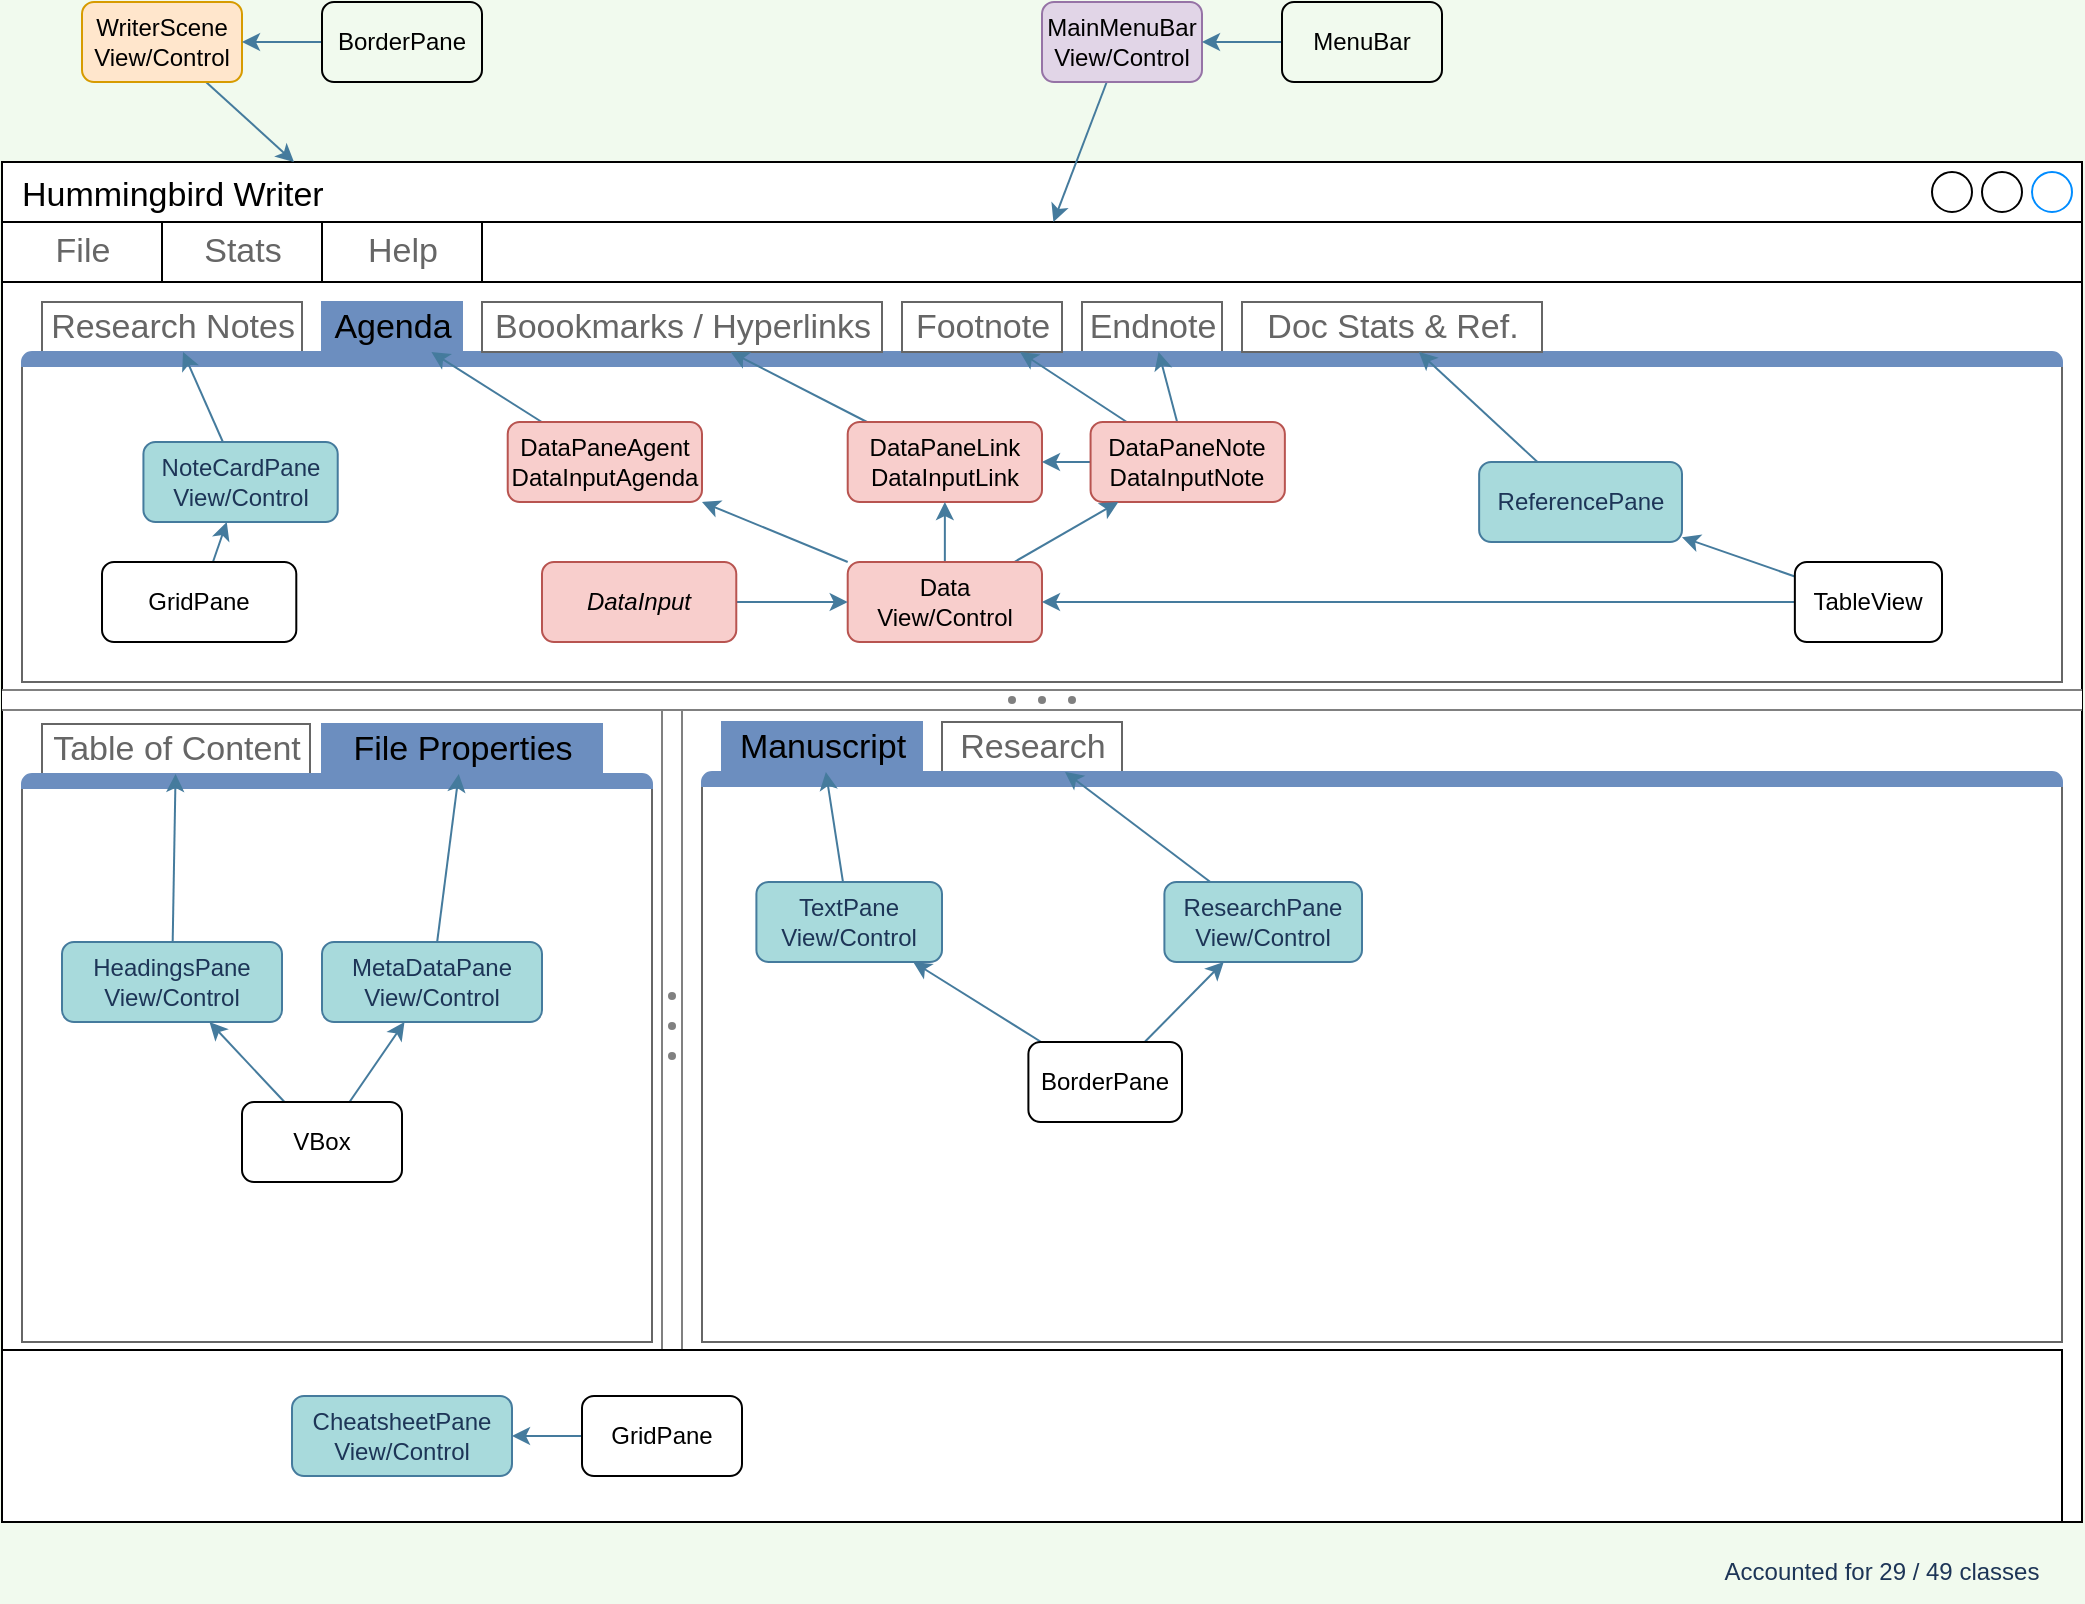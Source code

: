 <mxfile version="16.5.1" type="device" pages="2"><diagram id="jPIoUTC1ce1ziI5KB2F2" name="Main Window"><mxGraphModel dx="978" dy="1020" grid="1" gridSize="10" guides="1" tooltips="1" connect="1" arrows="1" fold="1" page="1" pageScale="1" pageWidth="1100" pageHeight="850" background="#F1FAEE" math="0" shadow="0"><root><mxCell id="0"/><mxCell id="1" parent="0"/><mxCell id="oAbBYVBlMaNDDQLgoSJU-1" value="Hummingbird Writer" style="strokeWidth=1;shadow=0;dashed=0;align=center;html=1;shape=mxgraph.mockup.containers.window;align=left;verticalAlign=top;spacingLeft=8;strokeColor2=#008cff;strokeColor3=#c4c4c4;mainText=;fontSize=17;labelBackgroundColor=none;" vertex="1" parent="1"><mxGeometry x="40" y="120" width="1040" height="680" as="geometry"/></mxCell><mxCell id="oAbBYVBlMaNDDQLgoSJU-3" value="" style="rounded=0;orthogonalLoop=1;jettySize=auto;html=1;labelBackgroundColor=#F1FAEE;strokeColor=#457B9D;fontColor=#1D3557;" edge="1" parent="1" source="oAbBYVBlMaNDDQLgoSJU-2" target="oAbBYVBlMaNDDQLgoSJU-1"><mxGeometry relative="1" as="geometry"/></mxCell><mxCell id="oAbBYVBlMaNDDQLgoSJU-2" value="WriterScene&lt;br&gt;View/Control" style="rounded=1;whiteSpace=wrap;html=1;fillColor=#ffe6cc;strokeColor=#d79b00;" vertex="1" parent="1"><mxGeometry x="80" y="40" width="80" height="40" as="geometry"/></mxCell><mxCell id="oAbBYVBlMaNDDQLgoSJU-12" value="" style="strokeWidth=1;shadow=0;dashed=0;align=center;html=1;shape=mxgraph.mockup.forms.rrect;rSize=0;rounded=0;sketch=0;" vertex="1" parent="1"><mxGeometry x="40" y="150" width="1040" height="30" as="geometry"/></mxCell><mxCell id="oAbBYVBlMaNDDQLgoSJU-13" value="File" style="strokeColor=inherit;fillColor=inherit;gradientColor=inherit;strokeWidth=1;shadow=0;dashed=0;align=center;html=1;shape=mxgraph.mockup.forms.rrect;rSize=0;fontSize=17;fontColor=#666666;rounded=0;sketch=0;" vertex="1" parent="oAbBYVBlMaNDDQLgoSJU-12"><mxGeometry width="80.0" height="30" as="geometry"/></mxCell><mxCell id="oAbBYVBlMaNDDQLgoSJU-14" value="Stats" style="strokeColor=inherit;fillColor=inherit;gradientColor=inherit;strokeWidth=1;shadow=0;dashed=0;align=center;html=1;shape=mxgraph.mockup.forms.rrect;rSize=0;fontSize=17;fontColor=#666666;rounded=0;sketch=0;" vertex="1" parent="oAbBYVBlMaNDDQLgoSJU-12"><mxGeometry x="80.0" width="80.0" height="30" as="geometry"/></mxCell><mxCell id="oAbBYVBlMaNDDQLgoSJU-18" value="Help" style="strokeColor=inherit;fillColor=inherit;gradientColor=inherit;strokeWidth=1;shadow=0;dashed=0;align=center;html=1;shape=mxgraph.mockup.forms.rrect;rSize=0;fontSize=17;fontColor=#666666;rounded=0;sketch=0;" vertex="1" parent="oAbBYVBlMaNDDQLgoSJU-12"><mxGeometry x="160.0" width="80.0" height="30" as="geometry"/></mxCell><mxCell id="oAbBYVBlMaNDDQLgoSJU-20" style="edgeStyle=none;rounded=1;sketch=0;orthogonalLoop=1;jettySize=auto;html=1;fontColor=#1D3557;strokeColor=#457B9D;fillColor=#A8DADC;" edge="1" parent="1" source="oAbBYVBlMaNDDQLgoSJU-19" target="oAbBYVBlMaNDDQLgoSJU-12"><mxGeometry relative="1" as="geometry"/></mxCell><mxCell id="oAbBYVBlMaNDDQLgoSJU-19" value="MainMenuBar&lt;br&gt;View/Control" style="rounded=1;whiteSpace=wrap;html=1;fillColor=#e1d5e7;strokeColor=#9673a6;" vertex="1" parent="1"><mxGeometry x="560" y="40" width="80" height="40" as="geometry"/></mxCell><mxCell id="oAbBYVBlMaNDDQLgoSJU-24" value="" style="strokeWidth=1;shadow=0;dashed=0;align=center;html=1;shape=mxgraph.mockup.containers.marginRect2;rectMarginTop=32;strokeColor=#666666;gradientColor=none;rounded=0;sketch=0;fontColor=default;" vertex="1" parent="1"><mxGeometry x="50" y="190" width="1020" height="190" as="geometry"/></mxCell><mxCell id="oAbBYVBlMaNDDQLgoSJU-25" value="Research Notes" style="strokeColor=inherit;fillColor=inherit;gradientColor=inherit;strokeWidth=1;shadow=0;dashed=0;align=center;html=1;shape=mxgraph.mockup.containers.rrect;rSize=0;fontSize=17;fontColor=#666666;gradientColor=none;rounded=0;sketch=0;" vertex="1" parent="oAbBYVBlMaNDDQLgoSJU-24"><mxGeometry width="130" height="25" relative="1" as="geometry"><mxPoint x="10" as="offset"/></mxGeometry></mxCell><mxCell id="oAbBYVBlMaNDDQLgoSJU-26" value="Agenda" style="strokeWidth=1;shadow=0;dashed=0;align=center;html=1;shape=mxgraph.mockup.containers.rrect;rSize=0;fontSize=17;fontColor=default;strokeColor=#6c8ebf;fillColor=#6C8EBF;rounded=0;sketch=0;" vertex="1" parent="oAbBYVBlMaNDDQLgoSJU-24"><mxGeometry width="70" height="25" relative="1" as="geometry"><mxPoint x="150" as="offset"/></mxGeometry></mxCell><mxCell id="oAbBYVBlMaNDDQLgoSJU-27" value="Endnote" style="strokeColor=inherit;fillColor=inherit;gradientColor=inherit;strokeWidth=1;shadow=0;dashed=0;align=center;html=1;shape=mxgraph.mockup.containers.rrect;rSize=0;fontSize=17;fontColor=#666666;gradientColor=none;rounded=0;sketch=0;" vertex="1" parent="oAbBYVBlMaNDDQLgoSJU-24"><mxGeometry width="70" height="25" relative="1" as="geometry"><mxPoint x="530" as="offset"/></mxGeometry></mxCell><mxCell id="oAbBYVBlMaNDDQLgoSJU-28" value="" style="strokeWidth=1;shadow=0;dashed=0;align=center;html=1;shape=mxgraph.mockup.containers.topButton;rSize=5;strokeColor=#6c8ebf;fillColor=#6C8EBF;gradientColor=none;resizeWidth=1;movable=0;deletable=1;rounded=0;sketch=0;fontColor=default;fontSize=17;" vertex="1" parent="oAbBYVBlMaNDDQLgoSJU-24"><mxGeometry width="1020.0" height="7" relative="1" as="geometry"><mxPoint y="25" as="offset"/></mxGeometry></mxCell><mxCell id="oAbBYVBlMaNDDQLgoSJU-29" value="Boookmarks / Hyperlinks" style="strokeColor=inherit;fillColor=inherit;gradientColor=inherit;strokeWidth=1;shadow=0;dashed=0;align=center;html=1;shape=mxgraph.mockup.containers.rrect;rSize=0;fontSize=17;fontColor=#666666;gradientColor=none;rounded=0;sketch=0;" vertex="1" parent="oAbBYVBlMaNDDQLgoSJU-24"><mxGeometry width="200" height="25" relative="1" as="geometry"><mxPoint x="230" as="offset"/></mxGeometry></mxCell><mxCell id="oAbBYVBlMaNDDQLgoSJU-30" value="Footnote" style="strokeColor=inherit;fillColor=inherit;gradientColor=inherit;strokeWidth=1;shadow=0;dashed=0;align=center;html=1;shape=mxgraph.mockup.containers.rrect;rSize=0;fontSize=17;fontColor=#666666;gradientColor=none;rounded=0;sketch=0;" vertex="1" parent="oAbBYVBlMaNDDQLgoSJU-24"><mxGeometry width="80" height="25" relative="1" as="geometry"><mxPoint x="440" as="offset"/></mxGeometry></mxCell><mxCell id="oAbBYVBlMaNDDQLgoSJU-31" value="Doc Stats &amp;amp; Ref." style="strokeColor=inherit;fillColor=inherit;gradientColor=inherit;strokeWidth=1;shadow=0;dashed=0;align=center;html=1;shape=mxgraph.mockup.containers.rrect;rSize=0;fontSize=17;fontColor=#666666;gradientColor=none;rounded=0;sketch=0;" vertex="1" parent="oAbBYVBlMaNDDQLgoSJU-24"><mxGeometry width="150" height="25" relative="1" as="geometry"><mxPoint x="610" as="offset"/></mxGeometry></mxCell><mxCell id="oAbBYVBlMaNDDQLgoSJU-52" style="edgeStyle=none;rounded=1;sketch=0;orthogonalLoop=1;jettySize=auto;html=1;fontSize=17;fontColor=default;strokeColor=#457B9D;fillColor=#A8DADC;" edge="1" parent="oAbBYVBlMaNDDQLgoSJU-24" source="oAbBYVBlMaNDDQLgoSJU-51" target="oAbBYVBlMaNDDQLgoSJU-25"><mxGeometry relative="1" as="geometry"/></mxCell><mxCell id="oAbBYVBlMaNDDQLgoSJU-51" value="NoteCardPane&lt;br&gt;View/Control" style="rounded=1;whiteSpace=wrap;html=1;fillColor=#A8DADC;strokeColor=#457B9D;fontColor=#1D3557;" vertex="1" parent="oAbBYVBlMaNDDQLgoSJU-24"><mxGeometry x="60.714" y="70" width="97.143" height="40" as="geometry"/></mxCell><mxCell id="oAbBYVBlMaNDDQLgoSJU-56" style="edgeStyle=none;rounded=1;sketch=0;orthogonalLoop=1;jettySize=auto;html=1;fontSize=17;fontColor=default;strokeColor=#457B9D;fillColor=#A8DADC;" edge="1" parent="oAbBYVBlMaNDDQLgoSJU-24" source="oAbBYVBlMaNDDQLgoSJU-53" target="oAbBYVBlMaNDDQLgoSJU-26"><mxGeometry relative="1" as="geometry"/></mxCell><mxCell id="oAbBYVBlMaNDDQLgoSJU-53" value="DataPaneAgent&lt;br&gt;DataInputAgenda" style="rounded=1;whiteSpace=wrap;html=1;fillColor=#f8cecc;strokeColor=#b85450;" vertex="1" parent="oAbBYVBlMaNDDQLgoSJU-24"><mxGeometry x="242.86" y="60" width="97.14" height="40" as="geometry"/></mxCell><mxCell id="oAbBYVBlMaNDDQLgoSJU-57" style="edgeStyle=none;rounded=1;sketch=0;orthogonalLoop=1;jettySize=auto;html=1;fontSize=17;fontColor=default;strokeColor=#457B9D;fillColor=#A8DADC;" edge="1" parent="oAbBYVBlMaNDDQLgoSJU-24" source="oAbBYVBlMaNDDQLgoSJU-54" target="oAbBYVBlMaNDDQLgoSJU-29"><mxGeometry relative="1" as="geometry"/></mxCell><mxCell id="oAbBYVBlMaNDDQLgoSJU-54" value="DataPaneLink&lt;br&gt;DataInputLink" style="rounded=1;whiteSpace=wrap;html=1;fillColor=#f8cecc;strokeColor=#b85450;" vertex="1" parent="oAbBYVBlMaNDDQLgoSJU-24"><mxGeometry x="412.857" y="60" width="97.143" height="40" as="geometry"/></mxCell><mxCell id="oAbBYVBlMaNDDQLgoSJU-61" style="edgeStyle=none;rounded=1;sketch=0;orthogonalLoop=1;jettySize=auto;html=1;fontSize=17;fontColor=default;strokeColor=#457B9D;fillColor=#A8DADC;" edge="1" parent="oAbBYVBlMaNDDQLgoSJU-24" source="oAbBYVBlMaNDDQLgoSJU-55" target="oAbBYVBlMaNDDQLgoSJU-31"><mxGeometry relative="1" as="geometry"/></mxCell><mxCell id="oAbBYVBlMaNDDQLgoSJU-55" value="ReferencePane" style="rounded=1;whiteSpace=wrap;html=1;fillColor=#A8DADC;strokeColor=#457B9D;fontColor=#1D3557;" vertex="1" parent="oAbBYVBlMaNDDQLgoSJU-24"><mxGeometry x="728.57" y="80" width="101.43" height="40" as="geometry"/></mxCell><mxCell id="oAbBYVBlMaNDDQLgoSJU-59" style="edgeStyle=none;rounded=1;sketch=0;orthogonalLoop=1;jettySize=auto;html=1;fontSize=17;fontColor=default;strokeColor=#457B9D;fillColor=#A8DADC;" edge="1" parent="oAbBYVBlMaNDDQLgoSJU-24" source="oAbBYVBlMaNDDQLgoSJU-58" target="oAbBYVBlMaNDDQLgoSJU-30"><mxGeometry relative="1" as="geometry"/></mxCell><mxCell id="oAbBYVBlMaNDDQLgoSJU-60" style="edgeStyle=none;rounded=1;sketch=0;orthogonalLoop=1;jettySize=auto;html=1;fontSize=17;fontColor=default;strokeColor=#457B9D;fillColor=#A8DADC;" edge="1" parent="oAbBYVBlMaNDDQLgoSJU-24" source="oAbBYVBlMaNDDQLgoSJU-58" target="oAbBYVBlMaNDDQLgoSJU-27"><mxGeometry relative="1" as="geometry"/></mxCell><mxCell id="SYnpfHEZLMlKNxKviIod-4" value="" style="edgeStyle=none;rounded=1;sketch=0;orthogonalLoop=1;jettySize=auto;html=1;fontColor=#1D3557;strokeColor=#457B9D;fillColor=#A8DADC;" edge="1" parent="oAbBYVBlMaNDDQLgoSJU-24" source="oAbBYVBlMaNDDQLgoSJU-58" target="oAbBYVBlMaNDDQLgoSJU-54"><mxGeometry relative="1" as="geometry"/></mxCell><mxCell id="oAbBYVBlMaNDDQLgoSJU-58" value="DataPaneNote&lt;br&gt;DataInputNote" style="rounded=1;whiteSpace=wrap;html=1;fillColor=#f8cecc;strokeColor=#b85450;" vertex="1" parent="oAbBYVBlMaNDDQLgoSJU-24"><mxGeometry x="534.286" y="60" width="97.143" height="40" as="geometry"/></mxCell><mxCell id="oAbBYVBlMaNDDQLgoSJU-67" value="" style="edgeStyle=none;rounded=1;sketch=0;orthogonalLoop=1;jettySize=auto;html=1;fontSize=17;fontColor=default;endArrow=classic;endFill=1;strokeColor=#457B9D;fillColor=#A8DADC;" edge="1" parent="oAbBYVBlMaNDDQLgoSJU-24" source="oAbBYVBlMaNDDQLgoSJU-66" target="oAbBYVBlMaNDDQLgoSJU-51"><mxGeometry relative="1" as="geometry"/></mxCell><mxCell id="oAbBYVBlMaNDDQLgoSJU-66" value="GridPane" style="rounded=1;whiteSpace=wrap;html=1;fillColor=none;" vertex="1" parent="oAbBYVBlMaNDDQLgoSJU-24"><mxGeometry x="40.004" y="130" width="97.143" height="40" as="geometry"/></mxCell><mxCell id="oAbBYVBlMaNDDQLgoSJU-69" value="" style="edgeStyle=none;rounded=1;sketch=0;orthogonalLoop=1;jettySize=auto;html=1;fontSize=17;fontColor=default;endArrow=classic;endFill=1;strokeColor=#457B9D;fillColor=#A8DADC;" edge="1" parent="oAbBYVBlMaNDDQLgoSJU-24" source="oAbBYVBlMaNDDQLgoSJU-68" target="oAbBYVBlMaNDDQLgoSJU-54"><mxGeometry relative="1" as="geometry"/></mxCell><mxCell id="oAbBYVBlMaNDDQLgoSJU-70" style="edgeStyle=none;rounded=1;sketch=0;orthogonalLoop=1;jettySize=auto;html=1;fontSize=17;fontColor=default;endArrow=classic;endFill=1;strokeColor=#457B9D;fillColor=#A8DADC;" edge="1" parent="oAbBYVBlMaNDDQLgoSJU-24" source="oAbBYVBlMaNDDQLgoSJU-68" target="oAbBYVBlMaNDDQLgoSJU-58"><mxGeometry relative="1" as="geometry"/></mxCell><mxCell id="oAbBYVBlMaNDDQLgoSJU-71" style="edgeStyle=none;rounded=1;sketch=0;orthogonalLoop=1;jettySize=auto;html=1;fontSize=17;fontColor=default;endArrow=classic;endFill=1;strokeColor=#457B9D;fillColor=#A8DADC;" edge="1" parent="oAbBYVBlMaNDDQLgoSJU-24" source="oAbBYVBlMaNDDQLgoSJU-68" target="oAbBYVBlMaNDDQLgoSJU-53"><mxGeometry relative="1" as="geometry"/></mxCell><mxCell id="oAbBYVBlMaNDDQLgoSJU-68" value="Data&lt;br&gt;View/Control" style="rounded=1;whiteSpace=wrap;html=1;fillColor=#f8cecc;strokeColor=#b85450;" vertex="1" parent="oAbBYVBlMaNDDQLgoSJU-24"><mxGeometry x="412.857" y="130" width="97.143" height="40" as="geometry"/></mxCell><mxCell id="oAbBYVBlMaNDDQLgoSJU-73" value="" style="edgeStyle=none;rounded=1;sketch=0;orthogonalLoop=1;jettySize=auto;html=1;fontSize=17;fontColor=default;endArrow=classic;endFill=1;strokeColor=#457B9D;fillColor=#A8DADC;" edge="1" parent="oAbBYVBlMaNDDQLgoSJU-24" source="oAbBYVBlMaNDDQLgoSJU-72" target="oAbBYVBlMaNDDQLgoSJU-68"><mxGeometry relative="1" as="geometry"/></mxCell><mxCell id="oAbBYVBlMaNDDQLgoSJU-74" style="edgeStyle=none;rounded=1;sketch=0;orthogonalLoop=1;jettySize=auto;html=1;fontSize=17;fontColor=default;endArrow=classic;endFill=1;strokeColor=#457B9D;fillColor=#A8DADC;" edge="1" parent="oAbBYVBlMaNDDQLgoSJU-24" source="oAbBYVBlMaNDDQLgoSJU-72" target="oAbBYVBlMaNDDQLgoSJU-55"><mxGeometry relative="1" as="geometry"/></mxCell><mxCell id="oAbBYVBlMaNDDQLgoSJU-72" value="TableView" style="rounded=1;whiteSpace=wrap;html=1;fillColor=none;" vertex="1" parent="oAbBYVBlMaNDDQLgoSJU-24"><mxGeometry x="886.43" y="130" width="73.57" height="40" as="geometry"/></mxCell><mxCell id="SYnpfHEZLMlKNxKviIod-6" value="" style="edgeStyle=none;rounded=1;sketch=0;orthogonalLoop=1;jettySize=auto;html=1;fontColor=#1D3557;strokeColor=#457B9D;fillColor=#A8DADC;" edge="1" parent="oAbBYVBlMaNDDQLgoSJU-24" source="SYnpfHEZLMlKNxKviIod-5" target="oAbBYVBlMaNDDQLgoSJU-68"><mxGeometry relative="1" as="geometry"/></mxCell><mxCell id="SYnpfHEZLMlKNxKviIod-5" value="DataInput" style="rounded=1;whiteSpace=wrap;html=1;fillColor=#f8cecc;strokeColor=#b85450;fontStyle=2" vertex="1" parent="oAbBYVBlMaNDDQLgoSJU-24"><mxGeometry x="259.997" y="130" width="97.143" height="40" as="geometry"/></mxCell><mxCell id="oAbBYVBlMaNDDQLgoSJU-32" value="" style="verticalLabelPosition=bottom;shadow=0;dashed=0;align=center;html=1;verticalAlign=top;strokeWidth=1;shape=mxgraph.mockup.forms.splitter;strokeColor=#808080;direction=north;rounded=0;sketch=0;fontSize=12;fontColor=default;fillColor=default;" vertex="1" parent="1"><mxGeometry x="370" y="390" width="10" height="324" as="geometry"/></mxCell><mxCell id="oAbBYVBlMaNDDQLgoSJU-23" value="" style="verticalLabelPosition=bottom;shadow=0;dashed=0;align=center;html=1;verticalAlign=top;strokeWidth=1;shape=mxgraph.mockup.forms.splitter;rounded=0;sketch=0;fontColor=default;strokeColor=#808080;" vertex="1" parent="1"><mxGeometry x="40" y="386" width="1040" height="6" as="geometry"/></mxCell><mxCell id="oAbBYVBlMaNDDQLgoSJU-33" value="" style="strokeWidth=1;shadow=0;dashed=0;align=center;html=1;shape=mxgraph.mockup.containers.marginRect2;rectMarginTop=32;strokeColor=#666666;gradientColor=none;rounded=0;sketch=0;fontSize=17;fontColor=default;" vertex="1" parent="1"><mxGeometry x="390" y="400" width="680" height="310" as="geometry"/></mxCell><mxCell id="oAbBYVBlMaNDDQLgoSJU-35" value="Manuscript" style="strokeWidth=1;shadow=0;dashed=0;align=center;html=1;shape=mxgraph.mockup.containers.rrect;rSize=0;fontSize=17;strokeColor=#6C8EBF;fillColor=#6C8EBF;rounded=0;sketch=0;" vertex="1" parent="oAbBYVBlMaNDDQLgoSJU-33"><mxGeometry width="100" height="25" relative="1" as="geometry"><mxPoint x="10" as="offset"/></mxGeometry></mxCell><mxCell id="oAbBYVBlMaNDDQLgoSJU-36" value="Research" style="strokeColor=inherit;fillColor=inherit;gradientColor=inherit;strokeWidth=1;shadow=0;dashed=0;align=center;html=1;shape=mxgraph.mockup.containers.rrect;rSize=0;fontSize=17;fontColor=#666666;gradientColor=none;rounded=0;sketch=0;" vertex="1" parent="oAbBYVBlMaNDDQLgoSJU-33"><mxGeometry width="90" height="25" relative="1" as="geometry"><mxPoint x="120" as="offset"/></mxGeometry></mxCell><mxCell id="oAbBYVBlMaNDDQLgoSJU-37" value="" style="strokeWidth=1;shadow=0;dashed=0;align=center;html=1;shape=mxgraph.mockup.containers.topButton;rSize=5;strokeColor=#6c8ebf;fillColor=#6C8EBF;resizeWidth=1;movable=0;deletable=1;rounded=0;sketch=0;fontSize=17;" vertex="1" parent="oAbBYVBlMaNDDQLgoSJU-33"><mxGeometry width="680" height="7" relative="1" as="geometry"><mxPoint y="25" as="offset"/></mxGeometry></mxCell><mxCell id="oAbBYVBlMaNDDQLgoSJU-112" style="edgeStyle=none;rounded=1;sketch=0;orthogonalLoop=1;jettySize=auto;html=1;fontSize=17;fontColor=default;endArrow=classic;endFill=1;strokeColor=#457B9D;fillColor=#A8DADC;" edge="1" parent="oAbBYVBlMaNDDQLgoSJU-33" source="oAbBYVBlMaNDDQLgoSJU-111" target="oAbBYVBlMaNDDQLgoSJU-35"><mxGeometry relative="1" as="geometry"/></mxCell><mxCell id="oAbBYVBlMaNDDQLgoSJU-111" value="TextPane&lt;br&gt;View/Control" style="rounded=1;whiteSpace=wrap;html=1;fillColor=#A8DADC;strokeColor=#457B9D;fontColor=#1D3557;" vertex="1" parent="oAbBYVBlMaNDDQLgoSJU-33"><mxGeometry x="27.2" y="80" width="92.8" height="40" as="geometry"/></mxCell><mxCell id="oAbBYVBlMaNDDQLgoSJU-114" style="edgeStyle=none;rounded=1;sketch=0;orthogonalLoop=1;jettySize=auto;html=1;fontSize=17;fontColor=default;endArrow=classic;endFill=1;strokeColor=#457B9D;fillColor=#A8DADC;" edge="1" parent="oAbBYVBlMaNDDQLgoSJU-33" source="oAbBYVBlMaNDDQLgoSJU-113" target="oAbBYVBlMaNDDQLgoSJU-36"><mxGeometry relative="1" as="geometry"/></mxCell><mxCell id="oAbBYVBlMaNDDQLgoSJU-113" value="ResearchPane&lt;br&gt;View/Control" style="rounded=1;whiteSpace=wrap;html=1;fillColor=#A8DADC;strokeColor=#457B9D;fontColor=#1D3557;" vertex="1" parent="oAbBYVBlMaNDDQLgoSJU-33"><mxGeometry x="231.2" y="80" width="98.8" height="40" as="geometry"/></mxCell><mxCell id="oAbBYVBlMaNDDQLgoSJU-116" value="" style="edgeStyle=none;rounded=1;sketch=0;orthogonalLoop=1;jettySize=auto;html=1;fontSize=17;fontColor=default;endArrow=classic;endFill=1;strokeColor=#457B9D;fillColor=#A8DADC;" edge="1" parent="oAbBYVBlMaNDDQLgoSJU-33" source="oAbBYVBlMaNDDQLgoSJU-115" target="oAbBYVBlMaNDDQLgoSJU-111"><mxGeometry relative="1" as="geometry"/></mxCell><mxCell id="oAbBYVBlMaNDDQLgoSJU-117" style="edgeStyle=none;rounded=1;sketch=0;orthogonalLoop=1;jettySize=auto;html=1;fontSize=17;fontColor=default;endArrow=classic;endFill=1;strokeColor=#457B9D;fillColor=#A8DADC;" edge="1" parent="oAbBYVBlMaNDDQLgoSJU-33" source="oAbBYVBlMaNDDQLgoSJU-115" target="oAbBYVBlMaNDDQLgoSJU-113"><mxGeometry relative="1" as="geometry"/></mxCell><mxCell id="oAbBYVBlMaNDDQLgoSJU-115" value="BorderPane" style="rounded=1;whiteSpace=wrap;html=1;fillColor=none;" vertex="1" parent="oAbBYVBlMaNDDQLgoSJU-33"><mxGeometry x="163.2" y="160" width="76.8" height="40" as="geometry"/></mxCell><mxCell id="oAbBYVBlMaNDDQLgoSJU-43" value="" style="strokeWidth=1;shadow=0;dashed=0;align=center;html=1;shape=mxgraph.mockup.containers.marginRect2;rectMarginTop=32;strokeColor=#666666;gradientColor=none;rounded=0;sketch=0;fontSize=17;fontColor=default;" vertex="1" parent="1"><mxGeometry x="50" y="401" width="315" height="309" as="geometry"/></mxCell><mxCell id="oAbBYVBlMaNDDQLgoSJU-44" value="Table of Content" style="strokeColor=inherit;fillColor=inherit;gradientColor=inherit;strokeWidth=1;shadow=0;dashed=0;align=center;html=1;shape=mxgraph.mockup.containers.rrect;rSize=0;fontSize=17;fontColor=#666666;gradientColor=none;rounded=0;sketch=0;" vertex="1" parent="oAbBYVBlMaNDDQLgoSJU-43"><mxGeometry width="134" height="25" relative="1" as="geometry"><mxPoint x="10" as="offset"/></mxGeometry></mxCell><mxCell id="oAbBYVBlMaNDDQLgoSJU-45" value="File Properties" style="strokeWidth=1;shadow=0;dashed=0;align=center;html=1;shape=mxgraph.mockup.containers.rrect;rSize=0;fontSize=17;strokeColor=#6c8ebf;fillColor=#6C8EBF;rounded=0;sketch=0;" vertex="1" parent="oAbBYVBlMaNDDQLgoSJU-43"><mxGeometry width="140" height="25" relative="1" as="geometry"><mxPoint x="150" as="offset"/></mxGeometry></mxCell><mxCell id="oAbBYVBlMaNDDQLgoSJU-47" value="" style="strokeWidth=1;shadow=0;dashed=0;align=center;html=1;shape=mxgraph.mockup.containers.topButton;rSize=5;strokeColor=#6c8ebf;fillColor=#6C8EBF;resizeWidth=1;movable=0;deletable=1;rounded=0;sketch=0;fontSize=17;" vertex="1" parent="oAbBYVBlMaNDDQLgoSJU-43"><mxGeometry width="315" height="7" relative="1" as="geometry"><mxPoint y="25" as="offset"/></mxGeometry></mxCell><mxCell id="oAbBYVBlMaNDDQLgoSJU-77" style="edgeStyle=none;rounded=1;sketch=0;orthogonalLoop=1;jettySize=auto;html=1;fontSize=17;fontColor=default;endArrow=classic;endFill=1;strokeColor=#457B9D;fillColor=#A8DADC;" edge="1" parent="oAbBYVBlMaNDDQLgoSJU-43" source="oAbBYVBlMaNDDQLgoSJU-76" target="oAbBYVBlMaNDDQLgoSJU-44"><mxGeometry relative="1" as="geometry"/></mxCell><mxCell id="oAbBYVBlMaNDDQLgoSJU-76" value="HeadingsPane&lt;br&gt;View/Control" style="rounded=1;whiteSpace=wrap;html=1;fillColor=#A8DADC;strokeColor=#457B9D;fontColor=#1D3557;" vertex="1" parent="oAbBYVBlMaNDDQLgoSJU-43"><mxGeometry x="20" y="109" width="110" height="40" as="geometry"/></mxCell><mxCell id="oAbBYVBlMaNDDQLgoSJU-108" style="edgeStyle=none;rounded=1;sketch=0;orthogonalLoop=1;jettySize=auto;html=1;fontSize=17;fontColor=default;endArrow=classic;endFill=1;strokeColor=#457B9D;fillColor=#A8DADC;" edge="1" parent="oAbBYVBlMaNDDQLgoSJU-43" source="oAbBYVBlMaNDDQLgoSJU-78" target="oAbBYVBlMaNDDQLgoSJU-45"><mxGeometry relative="1" as="geometry"/></mxCell><mxCell id="oAbBYVBlMaNDDQLgoSJU-78" value="MetaDataPane&lt;br&gt;View/Control" style="rounded=1;whiteSpace=wrap;html=1;fillColor=#A8DADC;strokeColor=#457B9D;fontColor=#1D3557;" vertex="1" parent="oAbBYVBlMaNDDQLgoSJU-43"><mxGeometry x="150" y="109" width="110" height="40" as="geometry"/></mxCell><mxCell id="oAbBYVBlMaNDDQLgoSJU-109" style="edgeStyle=none;rounded=1;sketch=0;orthogonalLoop=1;jettySize=auto;html=1;fontSize=17;fontColor=default;endArrow=classic;endFill=1;strokeColor=#457B9D;fillColor=#A8DADC;" edge="1" parent="oAbBYVBlMaNDDQLgoSJU-43" source="oAbBYVBlMaNDDQLgoSJU-107" target="oAbBYVBlMaNDDQLgoSJU-78"><mxGeometry relative="1" as="geometry"/></mxCell><mxCell id="oAbBYVBlMaNDDQLgoSJU-110" style="edgeStyle=none;rounded=1;sketch=0;orthogonalLoop=1;jettySize=auto;html=1;fontSize=17;fontColor=default;endArrow=classic;endFill=1;strokeColor=#457B9D;fillColor=#A8DADC;" edge="1" parent="oAbBYVBlMaNDDQLgoSJU-43" source="oAbBYVBlMaNDDQLgoSJU-107" target="oAbBYVBlMaNDDQLgoSJU-76"><mxGeometry relative="1" as="geometry"/></mxCell><mxCell id="oAbBYVBlMaNDDQLgoSJU-107" value="VBox" style="rounded=1;whiteSpace=wrap;html=1;fillColor=none;" vertex="1" parent="oAbBYVBlMaNDDQLgoSJU-43"><mxGeometry x="110" y="189" width="80" height="40" as="geometry"/></mxCell><mxCell id="oAbBYVBlMaNDDQLgoSJU-48" value="" style="rounded=0;whiteSpace=wrap;html=1;sketch=0;fontSize=17;" vertex="1" parent="1"><mxGeometry x="40" y="714" width="1030" height="86" as="geometry"/></mxCell><mxCell id="oAbBYVBlMaNDDQLgoSJU-63" value="" style="edgeStyle=none;rounded=1;sketch=0;orthogonalLoop=1;jettySize=auto;html=1;fontSize=17;fontColor=default;strokeColor=#457B9D;fillColor=#A8DADC;" edge="1" parent="1" source="oAbBYVBlMaNDDQLgoSJU-62" target="oAbBYVBlMaNDDQLgoSJU-2"><mxGeometry relative="1" as="geometry"/></mxCell><mxCell id="oAbBYVBlMaNDDQLgoSJU-62" value="BorderPane" style="rounded=1;whiteSpace=wrap;html=1;fillColor=none;" vertex="1" parent="1"><mxGeometry x="200" y="40" width="80" height="40" as="geometry"/></mxCell><mxCell id="oAbBYVBlMaNDDQLgoSJU-65" value="" style="edgeStyle=none;rounded=1;sketch=0;orthogonalLoop=1;jettySize=auto;html=1;fontSize=17;fontColor=default;endArrow=classic;endFill=1;strokeColor=#457B9D;fillColor=#A8DADC;" edge="1" parent="1" source="oAbBYVBlMaNDDQLgoSJU-64" target="oAbBYVBlMaNDDQLgoSJU-19"><mxGeometry relative="1" as="geometry"/></mxCell><mxCell id="oAbBYVBlMaNDDQLgoSJU-64" value="MenuBar" style="rounded=1;whiteSpace=wrap;html=1;fillColor=none;" vertex="1" parent="1"><mxGeometry x="680" y="40" width="80" height="40" as="geometry"/></mxCell><mxCell id="oAbBYVBlMaNDDQLgoSJU-75" value="CheatsheetPane&lt;br&gt;View/Control" style="rounded=1;whiteSpace=wrap;html=1;fillColor=#A8DADC;strokeColor=#457B9D;fontColor=#1D3557;" vertex="1" parent="1"><mxGeometry x="185" y="737" width="110" height="40" as="geometry"/></mxCell><mxCell id="oAbBYVBlMaNDDQLgoSJU-147" style="edgeStyle=none;rounded=1;sketch=0;orthogonalLoop=1;jettySize=auto;html=1;fontSize=17;fontColor=default;endArrow=classic;endFill=1;strokeColor=#457B9D;fillColor=#A8DADC;" edge="1" parent="1" source="oAbBYVBlMaNDDQLgoSJU-146" target="oAbBYVBlMaNDDQLgoSJU-75"><mxGeometry relative="1" as="geometry"/></mxCell><mxCell id="oAbBYVBlMaNDDQLgoSJU-146" value="GridPane" style="rounded=1;whiteSpace=wrap;html=1;fillColor=none;" vertex="1" parent="1"><mxGeometry x="330" y="737" width="80" height="40" as="geometry"/></mxCell><mxCell id="SYnpfHEZLMlKNxKviIod-7" value="Accounted for 29 / 49 classes" style="text;html=1;strokeColor=none;fillColor=none;align=center;verticalAlign=middle;whiteSpace=wrap;rounded=0;sketch=0;fontColor=#1D3557;" vertex="1" parent="1"><mxGeometry x="880" y="810" width="200" height="30" as="geometry"/></mxCell></root></mxGraphModel></diagram><diagram id="ggzvtp7qQj70M5If8i1B" name="NoteCardPane"><mxGraphModel dx="782" dy="816" grid="1" gridSize="10" guides="1" tooltips="1" connect="1" arrows="1" fold="1" page="1" pageScale="1" pageWidth="1100" pageHeight="850" background="#F1FAEE" math="0" shadow="0"><root><mxCell id="DFHx-2uRhNyFrxSEQT5n-0"/><mxCell id="DFHx-2uRhNyFrxSEQT5n-1" parent="DFHx-2uRhNyFrxSEQT5n-0"/></root></mxGraphModel></diagram></mxfile>